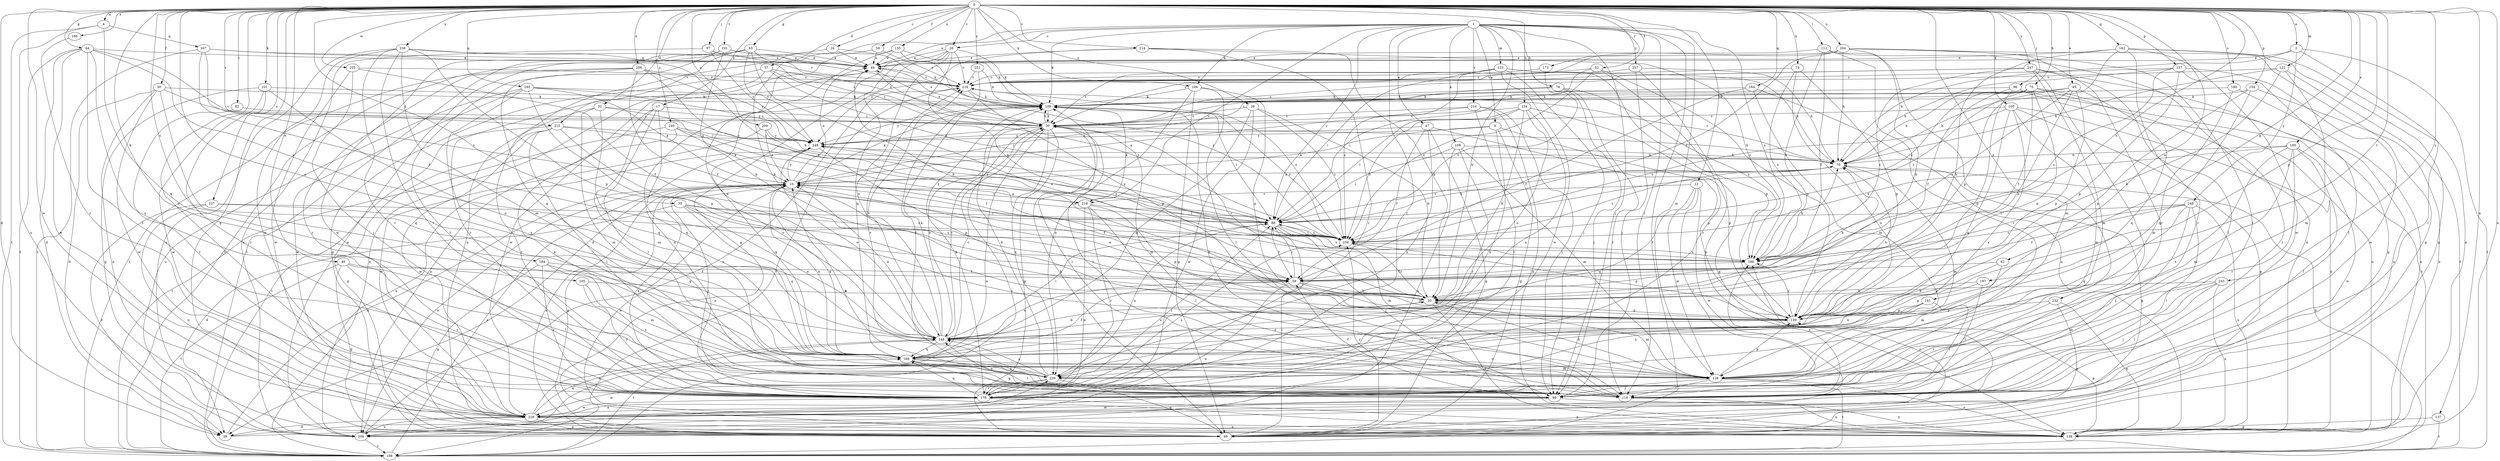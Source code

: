 strict digraph  {
0;
1;
2;
4;
6;
10;
12;
17;
20;
24;
26;
28;
30;
32;
35;
37;
39;
45;
46;
47;
49;
50;
52;
58;
59;
62;
63;
64;
69;
74;
75;
78;
79;
82;
88;
96;
97;
98;
100;
101;
105;
106;
108;
109;
112;
118;
122;
123;
128;
134;
135;
137;
138;
141;
148;
154;
157;
159;
162;
164;
165;
167;
168;
173;
178;
180;
184;
185;
186;
188;
191;
197;
198;
200;
204;
206;
209;
214;
215;
216;
218;
219;
225;
229;
232;
236;
237;
239;
240;
243;
247;
248;
249;
251;
257;
259;
0 -> 2  [label=a];
0 -> 4  [label=a];
0 -> 12  [label=b];
0 -> 17  [label=b];
0 -> 24  [label=c];
0 -> 26  [label=c];
0 -> 28  [label=c];
0 -> 32  [label=d];
0 -> 35  [label=d];
0 -> 37  [label=d];
0 -> 39  [label=d];
0 -> 45  [label=e];
0 -> 46  [label=e];
0 -> 50  [label=f];
0 -> 52  [label=f];
0 -> 58  [label=f];
0 -> 62  [label=g];
0 -> 63  [label=g];
0 -> 64  [label=g];
0 -> 69  [label=g];
0 -> 74  [label=h];
0 -> 75  [label=h];
0 -> 82  [label=i];
0 -> 96  [label=j];
0 -> 97  [label=j];
0 -> 100  [label=k];
0 -> 101  [label=k];
0 -> 105  [label=k];
0 -> 106  [label=k];
0 -> 112  [label=l];
0 -> 122  [label=m];
0 -> 134  [label=n];
0 -> 135  [label=n];
0 -> 137  [label=n];
0 -> 138  [label=n];
0 -> 141  [label=o];
0 -> 148  [label=o];
0 -> 154  [label=p];
0 -> 157  [label=p];
0 -> 159  [label=p];
0 -> 162  [label=q];
0 -> 164  [label=q];
0 -> 165  [label=q];
0 -> 173  [label=r];
0 -> 178  [label=r];
0 -> 180  [label=s];
0 -> 184  [label=s];
0 -> 185  [label=s];
0 -> 186  [label=s];
0 -> 188  [label=s];
0 -> 191  [label=t];
0 -> 197  [label=t];
0 -> 200  [label=u];
0 -> 204  [label=u];
0 -> 206  [label=u];
0 -> 214  [label=v];
0 -> 215  [label=v];
0 -> 225  [label=w];
0 -> 229  [label=w];
0 -> 232  [label=x];
0 -> 236  [label=x];
0 -> 237  [label=x];
0 -> 240  [label=y];
0 -> 243  [label=y];
0 -> 247  [label=y];
0 -> 251  [label=z];
1 -> 6  [label=a];
1 -> 20  [label=b];
1 -> 28  [label=c];
1 -> 47  [label=e];
1 -> 49  [label=e];
1 -> 78  [label=h];
1 -> 88  [label=i];
1 -> 98  [label=j];
1 -> 106  [label=k];
1 -> 108  [label=k];
1 -> 109  [label=k];
1 -> 118  [label=l];
1 -> 123  [label=m];
1 -> 128  [label=m];
1 -> 178  [label=r];
1 -> 188  [label=s];
1 -> 198  [label=t];
1 -> 215  [label=v];
1 -> 216  [label=v];
1 -> 218  [label=v];
1 -> 257  [label=z];
2 -> 49  [label=e];
2 -> 79  [label=h];
2 -> 118  [label=l];
2 -> 198  [label=t];
2 -> 248  [label=y];
4 -> 167  [label=q];
4 -> 168  [label=q];
4 -> 198  [label=t];
4 -> 209  [label=u];
6 -> 10  [label=a];
6 -> 69  [label=g];
6 -> 159  [label=p];
6 -> 239  [label=x];
6 -> 249  [label=y];
10 -> 49  [label=e];
10 -> 59  [label=f];
10 -> 69  [label=g];
10 -> 98  [label=j];
10 -> 109  [label=k];
10 -> 138  [label=n];
10 -> 168  [label=q];
10 -> 209  [label=u];
10 -> 218  [label=v];
10 -> 249  [label=y];
12 -> 118  [label=l];
12 -> 128  [label=m];
12 -> 168  [label=q];
12 -> 218  [label=v];
12 -> 229  [label=w];
17 -> 30  [label=c];
17 -> 118  [label=l];
17 -> 128  [label=m];
17 -> 168  [label=q];
17 -> 209  [label=u];
20 -> 10  [label=a];
20 -> 30  [label=c];
20 -> 49  [label=e];
20 -> 79  [label=h];
20 -> 128  [label=m];
20 -> 138  [label=n];
20 -> 148  [label=o];
20 -> 159  [label=p];
20 -> 259  [label=z];
24 -> 49  [label=e];
24 -> 109  [label=k];
24 -> 198  [label=t];
26 -> 20  [label=b];
26 -> 30  [label=c];
26 -> 168  [label=q];
26 -> 229  [label=w];
26 -> 259  [label=z];
28 -> 39  [label=d];
28 -> 49  [label=e];
28 -> 69  [label=g];
28 -> 109  [label=k];
28 -> 148  [label=o];
28 -> 168  [label=q];
28 -> 188  [label=s];
28 -> 219  [label=v];
30 -> 49  [label=e];
30 -> 69  [label=g];
30 -> 79  [label=h];
30 -> 109  [label=k];
30 -> 118  [label=l];
30 -> 128  [label=m];
30 -> 148  [label=o];
30 -> 198  [label=t];
30 -> 209  [label=u];
30 -> 239  [label=x];
30 -> 249  [label=y];
32 -> 30  [label=c];
32 -> 128  [label=m];
32 -> 168  [label=q];
32 -> 178  [label=r];
32 -> 259  [label=z];
35 -> 39  [label=d];
35 -> 88  [label=i];
35 -> 148  [label=o];
35 -> 168  [label=q];
35 -> 188  [label=s];
35 -> 259  [label=z];
37 -> 30  [label=c];
37 -> 69  [label=g];
37 -> 88  [label=i];
37 -> 178  [label=r];
37 -> 219  [label=v];
39 -> 10  [label=a];
39 -> 188  [label=s];
39 -> 239  [label=x];
45 -> 20  [label=b];
45 -> 30  [label=c];
45 -> 79  [label=h];
45 -> 109  [label=k];
45 -> 159  [label=p];
45 -> 168  [label=q];
45 -> 188  [label=s];
46 -> 59  [label=f];
46 -> 69  [label=g];
46 -> 118  [label=l];
46 -> 178  [label=r];
46 -> 198  [label=t];
47 -> 59  [label=f];
47 -> 69  [label=g];
47 -> 159  [label=p];
47 -> 239  [label=x];
47 -> 249  [label=y];
49 -> 219  [label=v];
49 -> 229  [label=w];
49 -> 259  [label=z];
50 -> 30  [label=c];
50 -> 39  [label=d];
50 -> 109  [label=k];
50 -> 138  [label=n];
50 -> 168  [label=q];
50 -> 229  [label=w];
52 -> 88  [label=i];
52 -> 159  [label=p];
52 -> 178  [label=r];
52 -> 219  [label=v];
52 -> 259  [label=z];
58 -> 20  [label=b];
58 -> 49  [label=e];
58 -> 219  [label=v];
59 -> 20  [label=b];
59 -> 88  [label=i];
59 -> 148  [label=o];
59 -> 159  [label=p];
59 -> 209  [label=u];
62 -> 59  [label=f];
62 -> 128  [label=m];
62 -> 159  [label=p];
63 -> 20  [label=b];
63 -> 30  [label=c];
63 -> 49  [label=e];
63 -> 138  [label=n];
63 -> 198  [label=t];
63 -> 209  [label=u];
63 -> 249  [label=y];
64 -> 39  [label=d];
64 -> 49  [label=e];
64 -> 88  [label=i];
64 -> 118  [label=l];
64 -> 188  [label=s];
64 -> 198  [label=t];
64 -> 229  [label=w];
64 -> 239  [label=x];
69 -> 10  [label=a];
69 -> 88  [label=i];
69 -> 109  [label=k];
69 -> 259  [label=z];
74 -> 159  [label=p];
74 -> 188  [label=s];
74 -> 219  [label=v];
74 -> 239  [label=x];
75 -> 59  [label=f];
75 -> 79  [label=h];
75 -> 88  [label=i];
75 -> 109  [label=k];
75 -> 118  [label=l];
75 -> 159  [label=p];
75 -> 209  [label=u];
75 -> 259  [label=z];
78 -> 10  [label=a];
78 -> 98  [label=j];
78 -> 109  [label=k];
78 -> 118  [label=l];
78 -> 188  [label=s];
79 -> 10  [label=a];
79 -> 69  [label=g];
79 -> 88  [label=i];
79 -> 128  [label=m];
79 -> 219  [label=v];
79 -> 259  [label=z];
82 -> 30  [label=c];
82 -> 178  [label=r];
88 -> 10  [label=a];
88 -> 59  [label=f];
88 -> 79  [label=h];
88 -> 98  [label=j];
88 -> 128  [label=m];
88 -> 188  [label=s];
88 -> 239  [label=x];
88 -> 249  [label=y];
88 -> 259  [label=z];
96 -> 59  [label=f];
96 -> 109  [label=k];
96 -> 138  [label=n];
96 -> 159  [label=p];
96 -> 198  [label=t];
97 -> 30  [label=c];
97 -> 49  [label=e];
97 -> 209  [label=u];
97 -> 249  [label=y];
98 -> 59  [label=f];
98 -> 138  [label=n];
98 -> 148  [label=o];
98 -> 168  [label=q];
98 -> 229  [label=w];
100 -> 30  [label=c];
100 -> 69  [label=g];
100 -> 128  [label=m];
100 -> 138  [label=n];
100 -> 168  [label=q];
100 -> 239  [label=x];
100 -> 259  [label=z];
101 -> 69  [label=g];
101 -> 109  [label=k];
101 -> 148  [label=o];
101 -> 178  [label=r];
101 -> 229  [label=w];
105 -> 20  [label=b];
105 -> 178  [label=r];
105 -> 239  [label=x];
106 -> 69  [label=g];
106 -> 109  [label=k];
106 -> 118  [label=l];
106 -> 159  [label=p];
106 -> 239  [label=x];
108 -> 79  [label=h];
108 -> 88  [label=i];
108 -> 128  [label=m];
108 -> 178  [label=r];
108 -> 209  [label=u];
109 -> 30  [label=c];
109 -> 49  [label=e];
109 -> 88  [label=i];
109 -> 249  [label=y];
109 -> 259  [label=z];
112 -> 49  [label=e];
112 -> 59  [label=f];
112 -> 128  [label=m];
112 -> 138  [label=n];
112 -> 178  [label=r];
112 -> 188  [label=s];
118 -> 10  [label=a];
118 -> 30  [label=c];
118 -> 109  [label=k];
118 -> 138  [label=n];
118 -> 188  [label=s];
122 -> 20  [label=b];
122 -> 79  [label=h];
122 -> 128  [label=m];
122 -> 198  [label=t];
122 -> 219  [label=v];
123 -> 30  [label=c];
123 -> 79  [label=h];
123 -> 88  [label=i];
123 -> 98  [label=j];
123 -> 159  [label=p];
123 -> 219  [label=v];
123 -> 229  [label=w];
123 -> 259  [label=z];
128 -> 20  [label=b];
128 -> 98  [label=j];
128 -> 118  [label=l];
128 -> 138  [label=n];
128 -> 148  [label=o];
128 -> 159  [label=p];
128 -> 198  [label=t];
134 -> 20  [label=b];
134 -> 30  [label=c];
134 -> 69  [label=g];
134 -> 88  [label=i];
134 -> 148  [label=o];
134 -> 239  [label=x];
134 -> 259  [label=z];
135 -> 49  [label=e];
135 -> 109  [label=k];
135 -> 138  [label=n];
135 -> 148  [label=o];
135 -> 259  [label=z];
137 -> 69  [label=g];
137 -> 198  [label=t];
138 -> 159  [label=p];
141 -> 118  [label=l];
141 -> 148  [label=o];
141 -> 159  [label=p];
141 -> 239  [label=x];
148 -> 10  [label=a];
148 -> 20  [label=b];
148 -> 30  [label=c];
148 -> 88  [label=i];
148 -> 109  [label=k];
148 -> 168  [label=q];
148 -> 198  [label=t];
148 -> 219  [label=v];
154 -> 109  [label=k];
154 -> 138  [label=n];
154 -> 159  [label=p];
154 -> 168  [label=q];
157 -> 79  [label=h];
157 -> 118  [label=l];
157 -> 159  [label=p];
157 -> 188  [label=s];
157 -> 219  [label=v];
157 -> 229  [label=w];
159 -> 79  [label=h];
159 -> 148  [label=o];
159 -> 188  [label=s];
162 -> 20  [label=b];
162 -> 49  [label=e];
162 -> 69  [label=g];
162 -> 138  [label=n];
162 -> 159  [label=p];
162 -> 178  [label=r];
162 -> 229  [label=w];
164 -> 59  [label=f];
164 -> 109  [label=k];
164 -> 128  [label=m];
164 -> 138  [label=n];
165 -> 10  [label=a];
165 -> 109  [label=k];
165 -> 159  [label=p];
165 -> 209  [label=u];
165 -> 229  [label=w];
165 -> 239  [label=x];
165 -> 249  [label=y];
167 -> 49  [label=e];
167 -> 59  [label=f];
167 -> 198  [label=t];
167 -> 219  [label=v];
167 -> 259  [label=z];
168 -> 10  [label=a];
168 -> 30  [label=c];
168 -> 59  [label=f];
168 -> 118  [label=l];
168 -> 128  [label=m];
168 -> 239  [label=x];
173 -> 219  [label=v];
173 -> 259  [label=z];
178 -> 10  [label=a];
178 -> 88  [label=i];
178 -> 109  [label=k];
178 -> 138  [label=n];
178 -> 168  [label=q];
178 -> 229  [label=w];
178 -> 259  [label=z];
180 -> 109  [label=k];
180 -> 128  [label=m];
180 -> 138  [label=n];
184 -> 59  [label=f];
184 -> 69  [label=g];
184 -> 128  [label=m];
184 -> 148  [label=o];
184 -> 178  [label=r];
185 -> 79  [label=h];
185 -> 118  [label=l];
185 -> 128  [label=m];
185 -> 178  [label=r];
185 -> 229  [label=w];
185 -> 239  [label=x];
185 -> 259  [label=z];
186 -> 178  [label=r];
188 -> 59  [label=f];
188 -> 79  [label=h];
191 -> 20  [label=b];
191 -> 49  [label=e];
191 -> 168  [label=q];
191 -> 219  [label=v];
191 -> 229  [label=w];
197 -> 20  [label=b];
197 -> 118  [label=l];
197 -> 159  [label=p];
198 -> 10  [label=a];
198 -> 49  [label=e];
198 -> 79  [label=h];
200 -> 10  [label=a];
200 -> 79  [label=h];
200 -> 229  [label=w];
200 -> 249  [label=y];
204 -> 20  [label=b];
204 -> 30  [label=c];
204 -> 49  [label=e];
204 -> 69  [label=g];
204 -> 79  [label=h];
204 -> 118  [label=l];
204 -> 178  [label=r];
204 -> 259  [label=z];
206 -> 59  [label=f];
206 -> 118  [label=l];
206 -> 178  [label=r];
206 -> 198  [label=t];
206 -> 219  [label=v];
206 -> 249  [label=y];
206 -> 259  [label=z];
209 -> 198  [label=t];
209 -> 219  [label=v];
214 -> 20  [label=b];
214 -> 49  [label=e];
214 -> 178  [label=r];
214 -> 188  [label=s];
214 -> 249  [label=y];
215 -> 59  [label=f];
215 -> 69  [label=g];
215 -> 118  [label=l];
215 -> 148  [label=o];
215 -> 198  [label=t];
215 -> 229  [label=w];
215 -> 249  [label=y];
216 -> 10  [label=a];
216 -> 30  [label=c];
216 -> 98  [label=j];
216 -> 138  [label=n];
216 -> 178  [label=r];
218 -> 10  [label=a];
218 -> 88  [label=i];
218 -> 109  [label=k];
218 -> 118  [label=l];
218 -> 159  [label=p];
218 -> 178  [label=r];
218 -> 209  [label=u];
219 -> 109  [label=k];
219 -> 159  [label=p];
219 -> 198  [label=t];
219 -> 259  [label=z];
225 -> 59  [label=f];
225 -> 98  [label=j];
225 -> 219  [label=v];
225 -> 229  [label=w];
229 -> 39  [label=d];
229 -> 69  [label=g];
229 -> 138  [label=n];
229 -> 148  [label=o];
229 -> 168  [label=q];
229 -> 209  [label=u];
232 -> 69  [label=g];
232 -> 138  [label=n];
232 -> 159  [label=p];
232 -> 178  [label=r];
236 -> 49  [label=e];
236 -> 88  [label=i];
236 -> 118  [label=l];
236 -> 128  [label=m];
236 -> 159  [label=p];
236 -> 178  [label=r];
236 -> 209  [label=u];
236 -> 229  [label=w];
237 -> 39  [label=d];
237 -> 88  [label=i];
237 -> 138  [label=n];
237 -> 168  [label=q];
239 -> 69  [label=g];
239 -> 109  [label=k];
239 -> 148  [label=o];
239 -> 178  [label=r];
239 -> 219  [label=v];
239 -> 229  [label=w];
240 -> 10  [label=a];
240 -> 198  [label=t];
240 -> 239  [label=x];
240 -> 249  [label=y];
240 -> 259  [label=z];
243 -> 20  [label=b];
243 -> 98  [label=j];
243 -> 118  [label=l];
243 -> 128  [label=m];
243 -> 138  [label=n];
247 -> 30  [label=c];
247 -> 69  [label=g];
247 -> 98  [label=j];
247 -> 118  [label=l];
247 -> 128  [label=m];
247 -> 188  [label=s];
247 -> 219  [label=v];
248 -> 59  [label=f];
248 -> 88  [label=i];
248 -> 98  [label=j];
248 -> 118  [label=l];
248 -> 138  [label=n];
248 -> 168  [label=q];
248 -> 188  [label=s];
249 -> 79  [label=h];
249 -> 148  [label=o];
249 -> 159  [label=p];
249 -> 168  [label=q];
249 -> 209  [label=u];
251 -> 109  [label=k];
251 -> 118  [label=l];
251 -> 219  [label=v];
257 -> 79  [label=h];
257 -> 98  [label=j];
257 -> 138  [label=n];
257 -> 219  [label=v];
259 -> 88  [label=i];
259 -> 159  [label=p];
259 -> 188  [label=s];
259 -> 249  [label=y];
}
